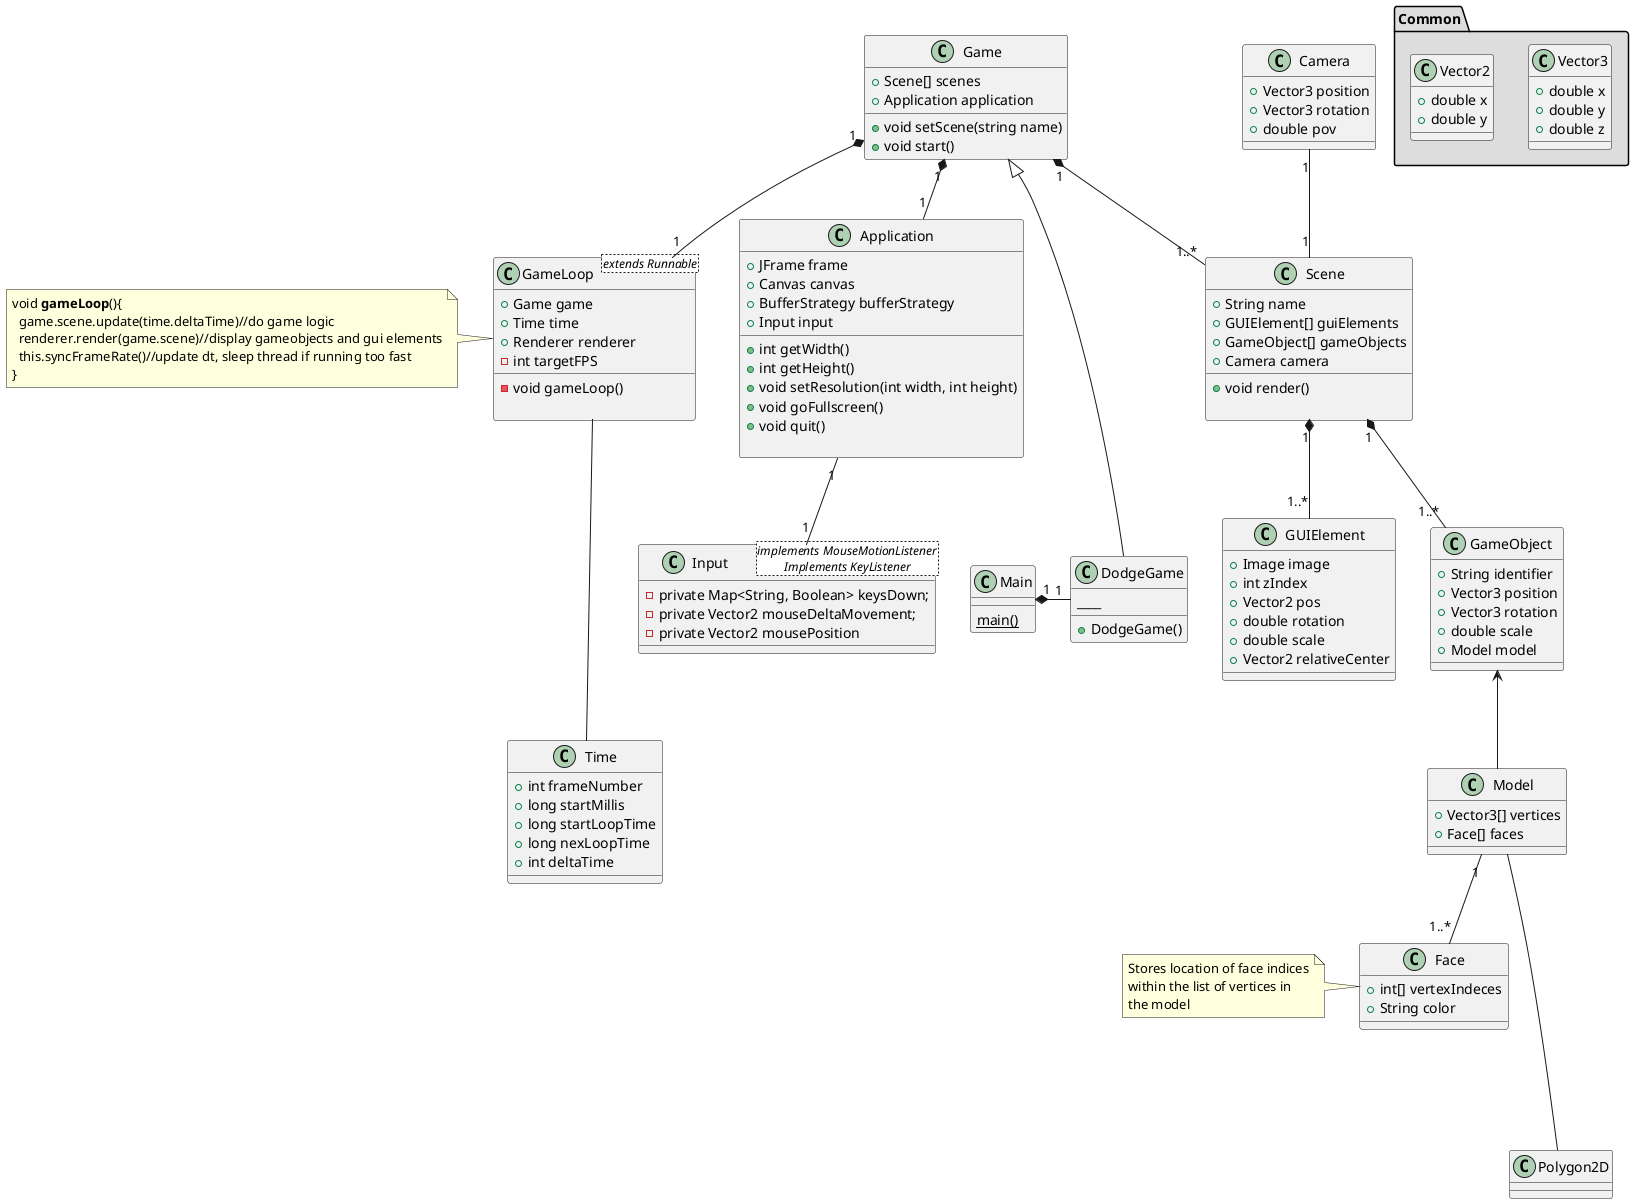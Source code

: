 @startuml
class Game {
    +Scene[] scenes
    +Application application
    ____
    +void setScene(string name)
    +void start()
}
class DodgeGame {

    ____
    +DodgeGame()

}
class Time {
    +int frameNumber
    +long startMillis
    +long startLoopTime
    +long nexLoopTime
    +int deltaTime
}
class GameLoop<extends Runnable> {
    +Game game
    +Time time
    +Renderer renderer
    -int targetFPS
    __
    -void gameLoop()

}
note left of GameLoop
  void <b>gameLoop</b>(){
    game.scene.update(time.deltaTime)//do game logic
    renderer.render(game.scene)//display gameobjects and gui elements
    this.syncFrameRate()//update dt, sleep thread if running too fast
  }
end note
class Scene {
    +String name
    +GUIElement[] guiElements
    +GameObject[] gameObjects
    +Camera camera
    __
    +void render()

}
class GUIElement {
    +Image image
    +int zIndex
    +Vector2 pos
    +double rotation
    +double scale
    +Vector2 relativeCenter
}
class GameObject {
    +String identifier
    +Vector3 position
    +Vector3 rotation
    +double scale
    +Model model

}
class Model {
    +Vector3[] vertices
    +Face[] faces
}
class Face{
    +int[] vertexIndeces
    +String color
}
note left of Face
    Stores location of face indices
    within the list of vertices in
    the model
end note
class Camera{
    +Vector3 position
    +Vector3 rotation
    +double pov
}
class Main{
{static} main()
}
class Application {
    +JFrame frame
    +Canvas canvas
    +BufferStrategy bufferStrategy
    +Input input
    ____
    +int getWidth()
    +int getHeight()
    +void setResolution(int width, int height)
    +void goFullscreen()
    +void quit()

}
class Input <implements MouseMotionListener\nImplements KeyListener>{
    -private Map<String, Boolean> keysDown;
    -private Vector2 mouseDeltaMovement;
    -private Vector2 mousePosition

}
package "Common" #DDDDDD {
  class Vector3{
    +double x
    +double y
    +double z
  }
  class Vector2{
    +double x
    +double y
  }
}

Game <|--- DodgeGame
Game "1" *-- "1" GameLoop
Game "1" *-- "1" Application
Main "1" *- "1" DodgeGame
Game "1" *-- "1..*" Scene
Scene "1" *-- "1..*" GUIElement
Scene "1" *-- "1..*" GameObject
Camera "1" -- "1" Scene
Application "1" -- "1" Input
GameObject <-- Model
Model "1" -- "1..*" Face
GameLoop --- Time
Model ---- Polygon2D



@enduml